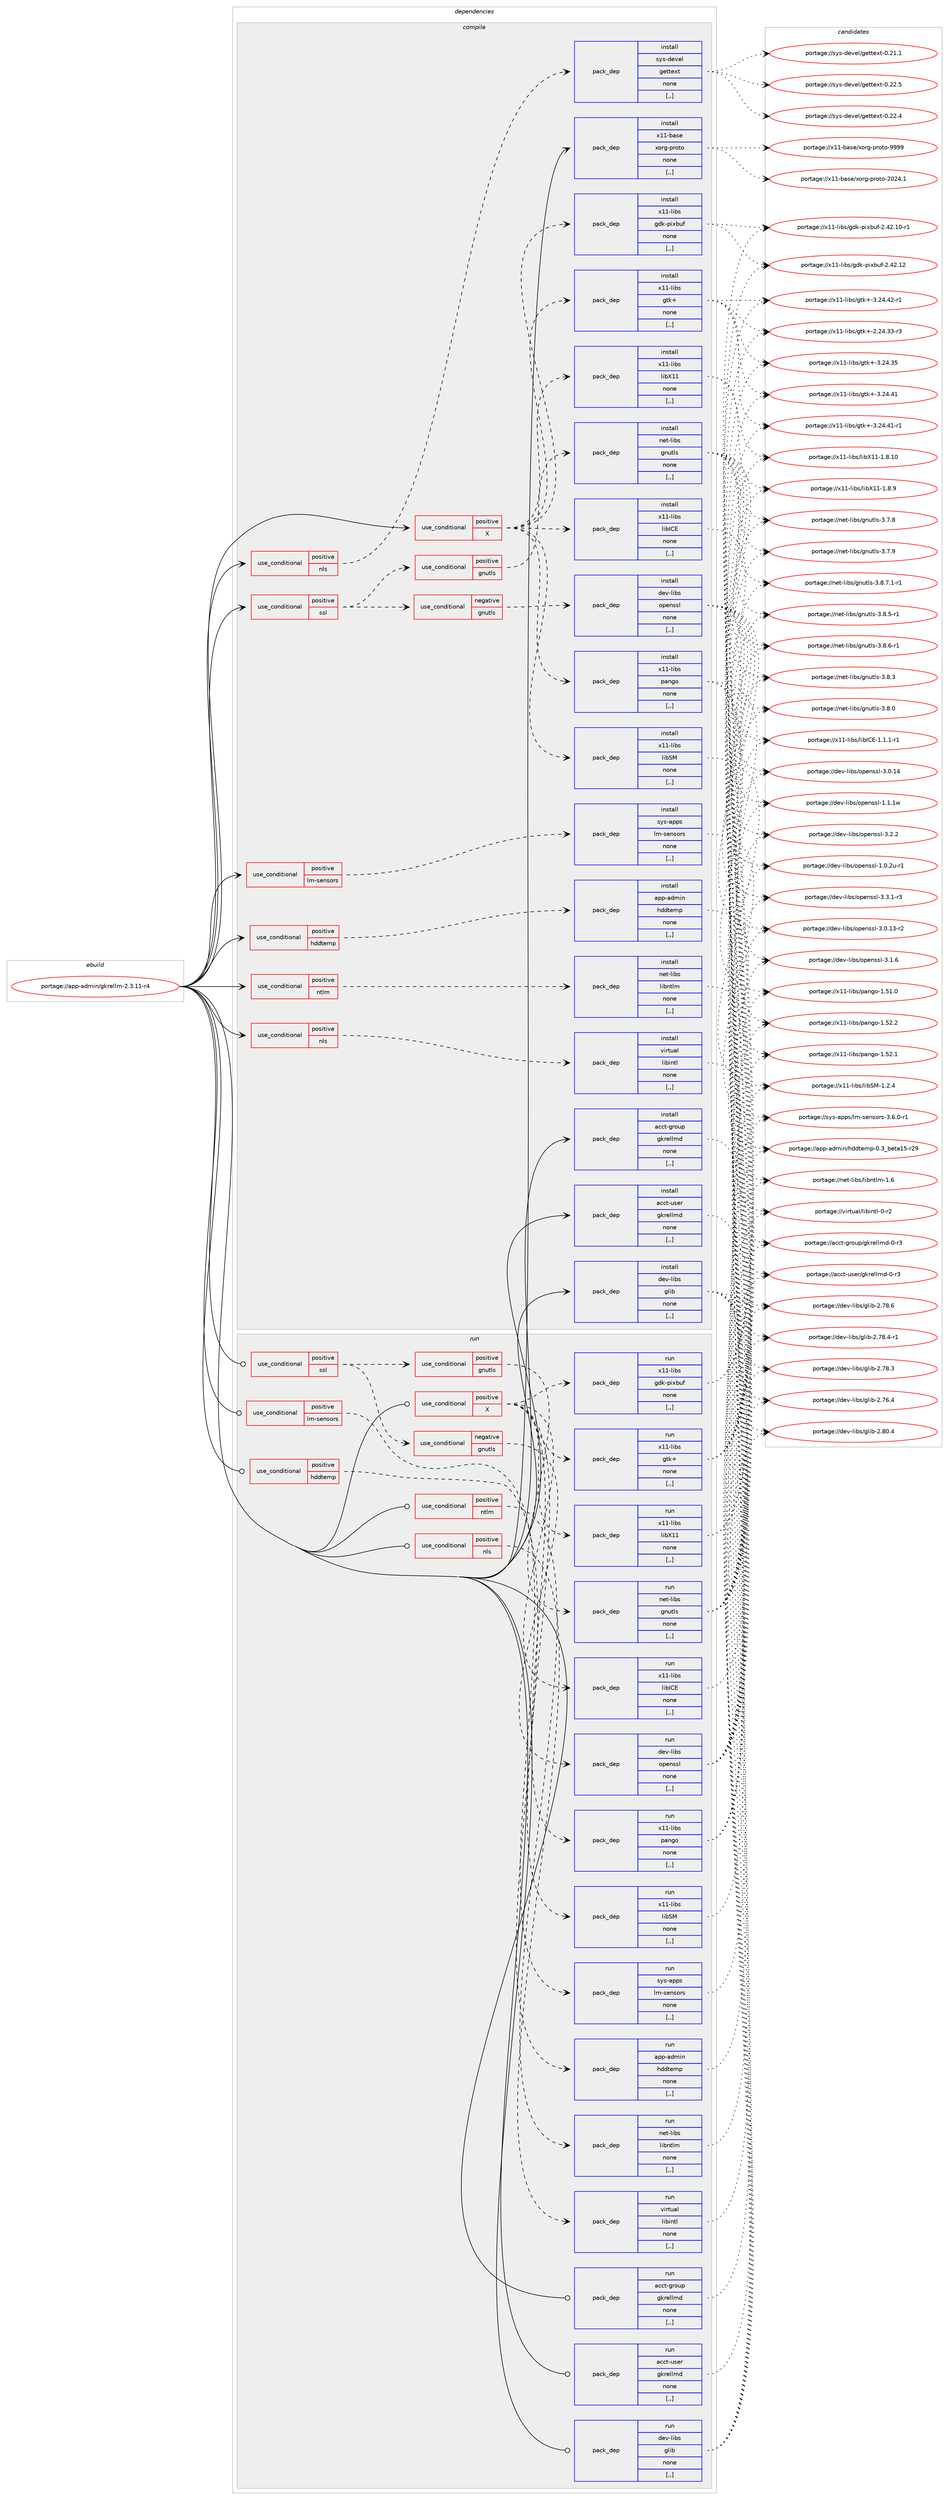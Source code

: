 digraph prolog {

# *************
# Graph options
# *************

newrank=true;
concentrate=true;
compound=true;
graph [rankdir=LR,fontname=Helvetica,fontsize=10,ranksep=1.5];#, ranksep=2.5, nodesep=0.2];
edge  [arrowhead=vee];
node  [fontname=Helvetica,fontsize=10];

# **********
# The ebuild
# **********

subgraph cluster_leftcol {
color=gray;
label=<<i>ebuild</i>>;
id [label="portage://app-admin/gkrellm-2.3.11-r4", color=red, width=4, href="../app-admin/gkrellm-2.3.11-r4.svg"];
}

# ****************
# The dependencies
# ****************

subgraph cluster_midcol {
color=gray;
label=<<i>dependencies</i>>;
subgraph cluster_compile {
fillcolor="#eeeeee";
style=filled;
label=<<i>compile</i>>;
subgraph cond130345 {
dependency496170 [label=<<TABLE BORDER="0" CELLBORDER="1" CELLSPACING="0" CELLPADDING="4"><TR><TD ROWSPAN="3" CELLPADDING="10">use_conditional</TD></TR><TR><TD>positive</TD></TR><TR><TD>X</TD></TR></TABLE>>, shape=none, color=red];
subgraph pack362218 {
dependency496171 [label=<<TABLE BORDER="0" CELLBORDER="1" CELLSPACING="0" CELLPADDING="4" WIDTH="220"><TR><TD ROWSPAN="6" CELLPADDING="30">pack_dep</TD></TR><TR><TD WIDTH="110">install</TD></TR><TR><TD>x11-libs</TD></TR><TR><TD>gdk-pixbuf</TD></TR><TR><TD>none</TD></TR><TR><TD>[,,]</TD></TR></TABLE>>, shape=none, color=blue];
}
dependency496170:e -> dependency496171:w [weight=20,style="dashed",arrowhead="vee"];
subgraph pack362219 {
dependency496172 [label=<<TABLE BORDER="0" CELLBORDER="1" CELLSPACING="0" CELLPADDING="4" WIDTH="220"><TR><TD ROWSPAN="6" CELLPADDING="30">pack_dep</TD></TR><TR><TD WIDTH="110">install</TD></TR><TR><TD>x11-libs</TD></TR><TR><TD>gtk+</TD></TR><TR><TD>none</TD></TR><TR><TD>[,,]</TD></TR></TABLE>>, shape=none, color=blue];
}
dependency496170:e -> dependency496172:w [weight=20,style="dashed",arrowhead="vee"];
subgraph pack362220 {
dependency496173 [label=<<TABLE BORDER="0" CELLBORDER="1" CELLSPACING="0" CELLPADDING="4" WIDTH="220"><TR><TD ROWSPAN="6" CELLPADDING="30">pack_dep</TD></TR><TR><TD WIDTH="110">install</TD></TR><TR><TD>x11-libs</TD></TR><TR><TD>libICE</TD></TR><TR><TD>none</TD></TR><TR><TD>[,,]</TD></TR></TABLE>>, shape=none, color=blue];
}
dependency496170:e -> dependency496173:w [weight=20,style="dashed",arrowhead="vee"];
subgraph pack362221 {
dependency496174 [label=<<TABLE BORDER="0" CELLBORDER="1" CELLSPACING="0" CELLPADDING="4" WIDTH="220"><TR><TD ROWSPAN="6" CELLPADDING="30">pack_dep</TD></TR><TR><TD WIDTH="110">install</TD></TR><TR><TD>x11-libs</TD></TR><TR><TD>libSM</TD></TR><TR><TD>none</TD></TR><TR><TD>[,,]</TD></TR></TABLE>>, shape=none, color=blue];
}
dependency496170:e -> dependency496174:w [weight=20,style="dashed",arrowhead="vee"];
subgraph pack362222 {
dependency496175 [label=<<TABLE BORDER="0" CELLBORDER="1" CELLSPACING="0" CELLPADDING="4" WIDTH="220"><TR><TD ROWSPAN="6" CELLPADDING="30">pack_dep</TD></TR><TR><TD WIDTH="110">install</TD></TR><TR><TD>x11-libs</TD></TR><TR><TD>libX11</TD></TR><TR><TD>none</TD></TR><TR><TD>[,,]</TD></TR></TABLE>>, shape=none, color=blue];
}
dependency496170:e -> dependency496175:w [weight=20,style="dashed",arrowhead="vee"];
subgraph pack362223 {
dependency496176 [label=<<TABLE BORDER="0" CELLBORDER="1" CELLSPACING="0" CELLPADDING="4" WIDTH="220"><TR><TD ROWSPAN="6" CELLPADDING="30">pack_dep</TD></TR><TR><TD WIDTH="110">install</TD></TR><TR><TD>x11-libs</TD></TR><TR><TD>pango</TD></TR><TR><TD>none</TD></TR><TR><TD>[,,]</TD></TR></TABLE>>, shape=none, color=blue];
}
dependency496170:e -> dependency496176:w [weight=20,style="dashed",arrowhead="vee"];
}
id:e -> dependency496170:w [weight=20,style="solid",arrowhead="vee"];
subgraph cond130346 {
dependency496177 [label=<<TABLE BORDER="0" CELLBORDER="1" CELLSPACING="0" CELLPADDING="4"><TR><TD ROWSPAN="3" CELLPADDING="10">use_conditional</TD></TR><TR><TD>positive</TD></TR><TR><TD>hddtemp</TD></TR></TABLE>>, shape=none, color=red];
subgraph pack362224 {
dependency496178 [label=<<TABLE BORDER="0" CELLBORDER="1" CELLSPACING="0" CELLPADDING="4" WIDTH="220"><TR><TD ROWSPAN="6" CELLPADDING="30">pack_dep</TD></TR><TR><TD WIDTH="110">install</TD></TR><TR><TD>app-admin</TD></TR><TR><TD>hddtemp</TD></TR><TR><TD>none</TD></TR><TR><TD>[,,]</TD></TR></TABLE>>, shape=none, color=blue];
}
dependency496177:e -> dependency496178:w [weight=20,style="dashed",arrowhead="vee"];
}
id:e -> dependency496177:w [weight=20,style="solid",arrowhead="vee"];
subgraph cond130347 {
dependency496179 [label=<<TABLE BORDER="0" CELLBORDER="1" CELLSPACING="0" CELLPADDING="4"><TR><TD ROWSPAN="3" CELLPADDING="10">use_conditional</TD></TR><TR><TD>positive</TD></TR><TR><TD>lm-sensors</TD></TR></TABLE>>, shape=none, color=red];
subgraph pack362225 {
dependency496180 [label=<<TABLE BORDER="0" CELLBORDER="1" CELLSPACING="0" CELLPADDING="4" WIDTH="220"><TR><TD ROWSPAN="6" CELLPADDING="30">pack_dep</TD></TR><TR><TD WIDTH="110">install</TD></TR><TR><TD>sys-apps</TD></TR><TR><TD>lm-sensors</TD></TR><TR><TD>none</TD></TR><TR><TD>[,,]</TD></TR></TABLE>>, shape=none, color=blue];
}
dependency496179:e -> dependency496180:w [weight=20,style="dashed",arrowhead="vee"];
}
id:e -> dependency496179:w [weight=20,style="solid",arrowhead="vee"];
subgraph cond130348 {
dependency496181 [label=<<TABLE BORDER="0" CELLBORDER="1" CELLSPACING="0" CELLPADDING="4"><TR><TD ROWSPAN="3" CELLPADDING="10">use_conditional</TD></TR><TR><TD>positive</TD></TR><TR><TD>nls</TD></TR></TABLE>>, shape=none, color=red];
subgraph pack362226 {
dependency496182 [label=<<TABLE BORDER="0" CELLBORDER="1" CELLSPACING="0" CELLPADDING="4" WIDTH="220"><TR><TD ROWSPAN="6" CELLPADDING="30">pack_dep</TD></TR><TR><TD WIDTH="110">install</TD></TR><TR><TD>sys-devel</TD></TR><TR><TD>gettext</TD></TR><TR><TD>none</TD></TR><TR><TD>[,,]</TD></TR></TABLE>>, shape=none, color=blue];
}
dependency496181:e -> dependency496182:w [weight=20,style="dashed",arrowhead="vee"];
}
id:e -> dependency496181:w [weight=20,style="solid",arrowhead="vee"];
subgraph cond130349 {
dependency496183 [label=<<TABLE BORDER="0" CELLBORDER="1" CELLSPACING="0" CELLPADDING="4"><TR><TD ROWSPAN="3" CELLPADDING="10">use_conditional</TD></TR><TR><TD>positive</TD></TR><TR><TD>nls</TD></TR></TABLE>>, shape=none, color=red];
subgraph pack362227 {
dependency496184 [label=<<TABLE BORDER="0" CELLBORDER="1" CELLSPACING="0" CELLPADDING="4" WIDTH="220"><TR><TD ROWSPAN="6" CELLPADDING="30">pack_dep</TD></TR><TR><TD WIDTH="110">install</TD></TR><TR><TD>virtual</TD></TR><TR><TD>libintl</TD></TR><TR><TD>none</TD></TR><TR><TD>[,,]</TD></TR></TABLE>>, shape=none, color=blue];
}
dependency496183:e -> dependency496184:w [weight=20,style="dashed",arrowhead="vee"];
}
id:e -> dependency496183:w [weight=20,style="solid",arrowhead="vee"];
subgraph cond130350 {
dependency496185 [label=<<TABLE BORDER="0" CELLBORDER="1" CELLSPACING="0" CELLPADDING="4"><TR><TD ROWSPAN="3" CELLPADDING="10">use_conditional</TD></TR><TR><TD>positive</TD></TR><TR><TD>ntlm</TD></TR></TABLE>>, shape=none, color=red];
subgraph pack362228 {
dependency496186 [label=<<TABLE BORDER="0" CELLBORDER="1" CELLSPACING="0" CELLPADDING="4" WIDTH="220"><TR><TD ROWSPAN="6" CELLPADDING="30">pack_dep</TD></TR><TR><TD WIDTH="110">install</TD></TR><TR><TD>net-libs</TD></TR><TR><TD>libntlm</TD></TR><TR><TD>none</TD></TR><TR><TD>[,,]</TD></TR></TABLE>>, shape=none, color=blue];
}
dependency496185:e -> dependency496186:w [weight=20,style="dashed",arrowhead="vee"];
}
id:e -> dependency496185:w [weight=20,style="solid",arrowhead="vee"];
subgraph cond130351 {
dependency496187 [label=<<TABLE BORDER="0" CELLBORDER="1" CELLSPACING="0" CELLPADDING="4"><TR><TD ROWSPAN="3" CELLPADDING="10">use_conditional</TD></TR><TR><TD>positive</TD></TR><TR><TD>ssl</TD></TR></TABLE>>, shape=none, color=red];
subgraph cond130352 {
dependency496188 [label=<<TABLE BORDER="0" CELLBORDER="1" CELLSPACING="0" CELLPADDING="4"><TR><TD ROWSPAN="3" CELLPADDING="10">use_conditional</TD></TR><TR><TD>positive</TD></TR><TR><TD>gnutls</TD></TR></TABLE>>, shape=none, color=red];
subgraph pack362229 {
dependency496189 [label=<<TABLE BORDER="0" CELLBORDER="1" CELLSPACING="0" CELLPADDING="4" WIDTH="220"><TR><TD ROWSPAN="6" CELLPADDING="30">pack_dep</TD></TR><TR><TD WIDTH="110">install</TD></TR><TR><TD>net-libs</TD></TR><TR><TD>gnutls</TD></TR><TR><TD>none</TD></TR><TR><TD>[,,]</TD></TR></TABLE>>, shape=none, color=blue];
}
dependency496188:e -> dependency496189:w [weight=20,style="dashed",arrowhead="vee"];
}
dependency496187:e -> dependency496188:w [weight=20,style="dashed",arrowhead="vee"];
subgraph cond130353 {
dependency496190 [label=<<TABLE BORDER="0" CELLBORDER="1" CELLSPACING="0" CELLPADDING="4"><TR><TD ROWSPAN="3" CELLPADDING="10">use_conditional</TD></TR><TR><TD>negative</TD></TR><TR><TD>gnutls</TD></TR></TABLE>>, shape=none, color=red];
subgraph pack362230 {
dependency496191 [label=<<TABLE BORDER="0" CELLBORDER="1" CELLSPACING="0" CELLPADDING="4" WIDTH="220"><TR><TD ROWSPAN="6" CELLPADDING="30">pack_dep</TD></TR><TR><TD WIDTH="110">install</TD></TR><TR><TD>dev-libs</TD></TR><TR><TD>openssl</TD></TR><TR><TD>none</TD></TR><TR><TD>[,,]</TD></TR></TABLE>>, shape=none, color=blue];
}
dependency496190:e -> dependency496191:w [weight=20,style="dashed",arrowhead="vee"];
}
dependency496187:e -> dependency496190:w [weight=20,style="dashed",arrowhead="vee"];
}
id:e -> dependency496187:w [weight=20,style="solid",arrowhead="vee"];
subgraph pack362231 {
dependency496192 [label=<<TABLE BORDER="0" CELLBORDER="1" CELLSPACING="0" CELLPADDING="4" WIDTH="220"><TR><TD ROWSPAN="6" CELLPADDING="30">pack_dep</TD></TR><TR><TD WIDTH="110">install</TD></TR><TR><TD>acct-group</TD></TR><TR><TD>gkrellmd</TD></TR><TR><TD>none</TD></TR><TR><TD>[,,]</TD></TR></TABLE>>, shape=none, color=blue];
}
id:e -> dependency496192:w [weight=20,style="solid",arrowhead="vee"];
subgraph pack362232 {
dependency496193 [label=<<TABLE BORDER="0" CELLBORDER="1" CELLSPACING="0" CELLPADDING="4" WIDTH="220"><TR><TD ROWSPAN="6" CELLPADDING="30">pack_dep</TD></TR><TR><TD WIDTH="110">install</TD></TR><TR><TD>acct-user</TD></TR><TR><TD>gkrellmd</TD></TR><TR><TD>none</TD></TR><TR><TD>[,,]</TD></TR></TABLE>>, shape=none, color=blue];
}
id:e -> dependency496193:w [weight=20,style="solid",arrowhead="vee"];
subgraph pack362233 {
dependency496194 [label=<<TABLE BORDER="0" CELLBORDER="1" CELLSPACING="0" CELLPADDING="4" WIDTH="220"><TR><TD ROWSPAN="6" CELLPADDING="30">pack_dep</TD></TR><TR><TD WIDTH="110">install</TD></TR><TR><TD>dev-libs</TD></TR><TR><TD>glib</TD></TR><TR><TD>none</TD></TR><TR><TD>[,,]</TD></TR></TABLE>>, shape=none, color=blue];
}
id:e -> dependency496194:w [weight=20,style="solid",arrowhead="vee"];
subgraph pack362234 {
dependency496195 [label=<<TABLE BORDER="0" CELLBORDER="1" CELLSPACING="0" CELLPADDING="4" WIDTH="220"><TR><TD ROWSPAN="6" CELLPADDING="30">pack_dep</TD></TR><TR><TD WIDTH="110">install</TD></TR><TR><TD>x11-base</TD></TR><TR><TD>xorg-proto</TD></TR><TR><TD>none</TD></TR><TR><TD>[,,]</TD></TR></TABLE>>, shape=none, color=blue];
}
id:e -> dependency496195:w [weight=20,style="solid",arrowhead="vee"];
}
subgraph cluster_compileandrun {
fillcolor="#eeeeee";
style=filled;
label=<<i>compile and run</i>>;
}
subgraph cluster_run {
fillcolor="#eeeeee";
style=filled;
label=<<i>run</i>>;
subgraph cond130354 {
dependency496196 [label=<<TABLE BORDER="0" CELLBORDER="1" CELLSPACING="0" CELLPADDING="4"><TR><TD ROWSPAN="3" CELLPADDING="10">use_conditional</TD></TR><TR><TD>positive</TD></TR><TR><TD>X</TD></TR></TABLE>>, shape=none, color=red];
subgraph pack362235 {
dependency496197 [label=<<TABLE BORDER="0" CELLBORDER="1" CELLSPACING="0" CELLPADDING="4" WIDTH="220"><TR><TD ROWSPAN="6" CELLPADDING="30">pack_dep</TD></TR><TR><TD WIDTH="110">run</TD></TR><TR><TD>x11-libs</TD></TR><TR><TD>gdk-pixbuf</TD></TR><TR><TD>none</TD></TR><TR><TD>[,,]</TD></TR></TABLE>>, shape=none, color=blue];
}
dependency496196:e -> dependency496197:w [weight=20,style="dashed",arrowhead="vee"];
subgraph pack362236 {
dependency496198 [label=<<TABLE BORDER="0" CELLBORDER="1" CELLSPACING="0" CELLPADDING="4" WIDTH="220"><TR><TD ROWSPAN="6" CELLPADDING="30">pack_dep</TD></TR><TR><TD WIDTH="110">run</TD></TR><TR><TD>x11-libs</TD></TR><TR><TD>gtk+</TD></TR><TR><TD>none</TD></TR><TR><TD>[,,]</TD></TR></TABLE>>, shape=none, color=blue];
}
dependency496196:e -> dependency496198:w [weight=20,style="dashed",arrowhead="vee"];
subgraph pack362237 {
dependency496199 [label=<<TABLE BORDER="0" CELLBORDER="1" CELLSPACING="0" CELLPADDING="4" WIDTH="220"><TR><TD ROWSPAN="6" CELLPADDING="30">pack_dep</TD></TR><TR><TD WIDTH="110">run</TD></TR><TR><TD>x11-libs</TD></TR><TR><TD>libICE</TD></TR><TR><TD>none</TD></TR><TR><TD>[,,]</TD></TR></TABLE>>, shape=none, color=blue];
}
dependency496196:e -> dependency496199:w [weight=20,style="dashed",arrowhead="vee"];
subgraph pack362238 {
dependency496200 [label=<<TABLE BORDER="0" CELLBORDER="1" CELLSPACING="0" CELLPADDING="4" WIDTH="220"><TR><TD ROWSPAN="6" CELLPADDING="30">pack_dep</TD></TR><TR><TD WIDTH="110">run</TD></TR><TR><TD>x11-libs</TD></TR><TR><TD>libSM</TD></TR><TR><TD>none</TD></TR><TR><TD>[,,]</TD></TR></TABLE>>, shape=none, color=blue];
}
dependency496196:e -> dependency496200:w [weight=20,style="dashed",arrowhead="vee"];
subgraph pack362239 {
dependency496201 [label=<<TABLE BORDER="0" CELLBORDER="1" CELLSPACING="0" CELLPADDING="4" WIDTH="220"><TR><TD ROWSPAN="6" CELLPADDING="30">pack_dep</TD></TR><TR><TD WIDTH="110">run</TD></TR><TR><TD>x11-libs</TD></TR><TR><TD>libX11</TD></TR><TR><TD>none</TD></TR><TR><TD>[,,]</TD></TR></TABLE>>, shape=none, color=blue];
}
dependency496196:e -> dependency496201:w [weight=20,style="dashed",arrowhead="vee"];
subgraph pack362240 {
dependency496202 [label=<<TABLE BORDER="0" CELLBORDER="1" CELLSPACING="0" CELLPADDING="4" WIDTH="220"><TR><TD ROWSPAN="6" CELLPADDING="30">pack_dep</TD></TR><TR><TD WIDTH="110">run</TD></TR><TR><TD>x11-libs</TD></TR><TR><TD>pango</TD></TR><TR><TD>none</TD></TR><TR><TD>[,,]</TD></TR></TABLE>>, shape=none, color=blue];
}
dependency496196:e -> dependency496202:w [weight=20,style="dashed",arrowhead="vee"];
}
id:e -> dependency496196:w [weight=20,style="solid",arrowhead="odot"];
subgraph cond130355 {
dependency496203 [label=<<TABLE BORDER="0" CELLBORDER="1" CELLSPACING="0" CELLPADDING="4"><TR><TD ROWSPAN="3" CELLPADDING="10">use_conditional</TD></TR><TR><TD>positive</TD></TR><TR><TD>hddtemp</TD></TR></TABLE>>, shape=none, color=red];
subgraph pack362241 {
dependency496204 [label=<<TABLE BORDER="0" CELLBORDER="1" CELLSPACING="0" CELLPADDING="4" WIDTH="220"><TR><TD ROWSPAN="6" CELLPADDING="30">pack_dep</TD></TR><TR><TD WIDTH="110">run</TD></TR><TR><TD>app-admin</TD></TR><TR><TD>hddtemp</TD></TR><TR><TD>none</TD></TR><TR><TD>[,,]</TD></TR></TABLE>>, shape=none, color=blue];
}
dependency496203:e -> dependency496204:w [weight=20,style="dashed",arrowhead="vee"];
}
id:e -> dependency496203:w [weight=20,style="solid",arrowhead="odot"];
subgraph cond130356 {
dependency496205 [label=<<TABLE BORDER="0" CELLBORDER="1" CELLSPACING="0" CELLPADDING="4"><TR><TD ROWSPAN="3" CELLPADDING="10">use_conditional</TD></TR><TR><TD>positive</TD></TR><TR><TD>lm-sensors</TD></TR></TABLE>>, shape=none, color=red];
subgraph pack362242 {
dependency496206 [label=<<TABLE BORDER="0" CELLBORDER="1" CELLSPACING="0" CELLPADDING="4" WIDTH="220"><TR><TD ROWSPAN="6" CELLPADDING="30">pack_dep</TD></TR><TR><TD WIDTH="110">run</TD></TR><TR><TD>sys-apps</TD></TR><TR><TD>lm-sensors</TD></TR><TR><TD>none</TD></TR><TR><TD>[,,]</TD></TR></TABLE>>, shape=none, color=blue];
}
dependency496205:e -> dependency496206:w [weight=20,style="dashed",arrowhead="vee"];
}
id:e -> dependency496205:w [weight=20,style="solid",arrowhead="odot"];
subgraph cond130357 {
dependency496207 [label=<<TABLE BORDER="0" CELLBORDER="1" CELLSPACING="0" CELLPADDING="4"><TR><TD ROWSPAN="3" CELLPADDING="10">use_conditional</TD></TR><TR><TD>positive</TD></TR><TR><TD>nls</TD></TR></TABLE>>, shape=none, color=red];
subgraph pack362243 {
dependency496208 [label=<<TABLE BORDER="0" CELLBORDER="1" CELLSPACING="0" CELLPADDING="4" WIDTH="220"><TR><TD ROWSPAN="6" CELLPADDING="30">pack_dep</TD></TR><TR><TD WIDTH="110">run</TD></TR><TR><TD>virtual</TD></TR><TR><TD>libintl</TD></TR><TR><TD>none</TD></TR><TR><TD>[,,]</TD></TR></TABLE>>, shape=none, color=blue];
}
dependency496207:e -> dependency496208:w [weight=20,style="dashed",arrowhead="vee"];
}
id:e -> dependency496207:w [weight=20,style="solid",arrowhead="odot"];
subgraph cond130358 {
dependency496209 [label=<<TABLE BORDER="0" CELLBORDER="1" CELLSPACING="0" CELLPADDING="4"><TR><TD ROWSPAN="3" CELLPADDING="10">use_conditional</TD></TR><TR><TD>positive</TD></TR><TR><TD>ntlm</TD></TR></TABLE>>, shape=none, color=red];
subgraph pack362244 {
dependency496210 [label=<<TABLE BORDER="0" CELLBORDER="1" CELLSPACING="0" CELLPADDING="4" WIDTH="220"><TR><TD ROWSPAN="6" CELLPADDING="30">pack_dep</TD></TR><TR><TD WIDTH="110">run</TD></TR><TR><TD>net-libs</TD></TR><TR><TD>libntlm</TD></TR><TR><TD>none</TD></TR><TR><TD>[,,]</TD></TR></TABLE>>, shape=none, color=blue];
}
dependency496209:e -> dependency496210:w [weight=20,style="dashed",arrowhead="vee"];
}
id:e -> dependency496209:w [weight=20,style="solid",arrowhead="odot"];
subgraph cond130359 {
dependency496211 [label=<<TABLE BORDER="0" CELLBORDER="1" CELLSPACING="0" CELLPADDING="4"><TR><TD ROWSPAN="3" CELLPADDING="10">use_conditional</TD></TR><TR><TD>positive</TD></TR><TR><TD>ssl</TD></TR></TABLE>>, shape=none, color=red];
subgraph cond130360 {
dependency496212 [label=<<TABLE BORDER="0" CELLBORDER="1" CELLSPACING="0" CELLPADDING="4"><TR><TD ROWSPAN="3" CELLPADDING="10">use_conditional</TD></TR><TR><TD>positive</TD></TR><TR><TD>gnutls</TD></TR></TABLE>>, shape=none, color=red];
subgraph pack362245 {
dependency496213 [label=<<TABLE BORDER="0" CELLBORDER="1" CELLSPACING="0" CELLPADDING="4" WIDTH="220"><TR><TD ROWSPAN="6" CELLPADDING="30">pack_dep</TD></TR><TR><TD WIDTH="110">run</TD></TR><TR><TD>net-libs</TD></TR><TR><TD>gnutls</TD></TR><TR><TD>none</TD></TR><TR><TD>[,,]</TD></TR></TABLE>>, shape=none, color=blue];
}
dependency496212:e -> dependency496213:w [weight=20,style="dashed",arrowhead="vee"];
}
dependency496211:e -> dependency496212:w [weight=20,style="dashed",arrowhead="vee"];
subgraph cond130361 {
dependency496214 [label=<<TABLE BORDER="0" CELLBORDER="1" CELLSPACING="0" CELLPADDING="4"><TR><TD ROWSPAN="3" CELLPADDING="10">use_conditional</TD></TR><TR><TD>negative</TD></TR><TR><TD>gnutls</TD></TR></TABLE>>, shape=none, color=red];
subgraph pack362246 {
dependency496215 [label=<<TABLE BORDER="0" CELLBORDER="1" CELLSPACING="0" CELLPADDING="4" WIDTH="220"><TR><TD ROWSPAN="6" CELLPADDING="30">pack_dep</TD></TR><TR><TD WIDTH="110">run</TD></TR><TR><TD>dev-libs</TD></TR><TR><TD>openssl</TD></TR><TR><TD>none</TD></TR><TR><TD>[,,]</TD></TR></TABLE>>, shape=none, color=blue];
}
dependency496214:e -> dependency496215:w [weight=20,style="dashed",arrowhead="vee"];
}
dependency496211:e -> dependency496214:w [weight=20,style="dashed",arrowhead="vee"];
}
id:e -> dependency496211:w [weight=20,style="solid",arrowhead="odot"];
subgraph pack362247 {
dependency496216 [label=<<TABLE BORDER="0" CELLBORDER="1" CELLSPACING="0" CELLPADDING="4" WIDTH="220"><TR><TD ROWSPAN="6" CELLPADDING="30">pack_dep</TD></TR><TR><TD WIDTH="110">run</TD></TR><TR><TD>acct-group</TD></TR><TR><TD>gkrellmd</TD></TR><TR><TD>none</TD></TR><TR><TD>[,,]</TD></TR></TABLE>>, shape=none, color=blue];
}
id:e -> dependency496216:w [weight=20,style="solid",arrowhead="odot"];
subgraph pack362248 {
dependency496217 [label=<<TABLE BORDER="0" CELLBORDER="1" CELLSPACING="0" CELLPADDING="4" WIDTH="220"><TR><TD ROWSPAN="6" CELLPADDING="30">pack_dep</TD></TR><TR><TD WIDTH="110">run</TD></TR><TR><TD>acct-user</TD></TR><TR><TD>gkrellmd</TD></TR><TR><TD>none</TD></TR><TR><TD>[,,]</TD></TR></TABLE>>, shape=none, color=blue];
}
id:e -> dependency496217:w [weight=20,style="solid",arrowhead="odot"];
subgraph pack362249 {
dependency496218 [label=<<TABLE BORDER="0" CELLBORDER="1" CELLSPACING="0" CELLPADDING="4" WIDTH="220"><TR><TD ROWSPAN="6" CELLPADDING="30">pack_dep</TD></TR><TR><TD WIDTH="110">run</TD></TR><TR><TD>dev-libs</TD></TR><TR><TD>glib</TD></TR><TR><TD>none</TD></TR><TR><TD>[,,]</TD></TR></TABLE>>, shape=none, color=blue];
}
id:e -> dependency496218:w [weight=20,style="solid",arrowhead="odot"];
}
}

# **************
# The candidates
# **************

subgraph cluster_choices {
rank=same;
color=gray;
label=<<i>candidates</i>>;

subgraph choice362218 {
color=black;
nodesep=1;
choice120494945108105981154710310010745112105120981171024550465250464950 [label="portage://x11-libs/gdk-pixbuf-2.42.12", color=red, width=4,href="../x11-libs/gdk-pixbuf-2.42.12.svg"];
choice1204949451081059811547103100107451121051209811710245504652504649484511449 [label="portage://x11-libs/gdk-pixbuf-2.42.10-r1", color=red, width=4,href="../x11-libs/gdk-pixbuf-2.42.10-r1.svg"];
dependency496171:e -> choice120494945108105981154710310010745112105120981171024550465250464950:w [style=dotted,weight="100"];
dependency496171:e -> choice1204949451081059811547103100107451121051209811710245504652504649484511449:w [style=dotted,weight="100"];
}
subgraph choice362219 {
color=black;
nodesep=1;
choice12049494510810598115471031161074345514650524652504511449 [label="portage://x11-libs/gtk+-3.24.42-r1", color=red, width=4,href="../x11-libs/gtk+-3.24.42-r1.svg"];
choice12049494510810598115471031161074345514650524652494511449 [label="portage://x11-libs/gtk+-3.24.41-r1", color=red, width=4,href="../x11-libs/gtk+-3.24.41-r1.svg"];
choice1204949451081059811547103116107434551465052465249 [label="portage://x11-libs/gtk+-3.24.41", color=red, width=4,href="../x11-libs/gtk+-3.24.41.svg"];
choice1204949451081059811547103116107434551465052465153 [label="portage://x11-libs/gtk+-3.24.35", color=red, width=4,href="../x11-libs/gtk+-3.24.35.svg"];
choice12049494510810598115471031161074345504650524651514511451 [label="portage://x11-libs/gtk+-2.24.33-r3", color=red, width=4,href="../x11-libs/gtk+-2.24.33-r3.svg"];
dependency496172:e -> choice12049494510810598115471031161074345514650524652504511449:w [style=dotted,weight="100"];
dependency496172:e -> choice12049494510810598115471031161074345514650524652494511449:w [style=dotted,weight="100"];
dependency496172:e -> choice1204949451081059811547103116107434551465052465249:w [style=dotted,weight="100"];
dependency496172:e -> choice1204949451081059811547103116107434551465052465153:w [style=dotted,weight="100"];
dependency496172:e -> choice12049494510810598115471031161074345504650524651514511451:w [style=dotted,weight="100"];
}
subgraph choice362220 {
color=black;
nodesep=1;
choice1204949451081059811547108105987367694549464946494511449 [label="portage://x11-libs/libICE-1.1.1-r1", color=red, width=4,href="../x11-libs/libICE-1.1.1-r1.svg"];
dependency496173:e -> choice1204949451081059811547108105987367694549464946494511449:w [style=dotted,weight="100"];
}
subgraph choice362221 {
color=black;
nodesep=1;
choice1204949451081059811547108105988377454946504652 [label="portage://x11-libs/libSM-1.2.4", color=red, width=4,href="../x11-libs/libSM-1.2.4.svg"];
dependency496174:e -> choice1204949451081059811547108105988377454946504652:w [style=dotted,weight="100"];
}
subgraph choice362222 {
color=black;
nodesep=1;
choice12049494510810598115471081059888494945494656464948 [label="portage://x11-libs/libX11-1.8.10", color=red, width=4,href="../x11-libs/libX11-1.8.10.svg"];
choice120494945108105981154710810598884949454946564657 [label="portage://x11-libs/libX11-1.8.9", color=red, width=4,href="../x11-libs/libX11-1.8.9.svg"];
dependency496175:e -> choice12049494510810598115471081059888494945494656464948:w [style=dotted,weight="100"];
dependency496175:e -> choice120494945108105981154710810598884949454946564657:w [style=dotted,weight="100"];
}
subgraph choice362223 {
color=black;
nodesep=1;
choice12049494510810598115471129711010311145494653504650 [label="portage://x11-libs/pango-1.52.2", color=red, width=4,href="../x11-libs/pango-1.52.2.svg"];
choice12049494510810598115471129711010311145494653504649 [label="portage://x11-libs/pango-1.52.1", color=red, width=4,href="../x11-libs/pango-1.52.1.svg"];
choice12049494510810598115471129711010311145494653494648 [label="portage://x11-libs/pango-1.51.0", color=red, width=4,href="../x11-libs/pango-1.51.0.svg"];
dependency496176:e -> choice12049494510810598115471129711010311145494653504650:w [style=dotted,weight="100"];
dependency496176:e -> choice12049494510810598115471129711010311145494653504649:w [style=dotted,weight="100"];
dependency496176:e -> choice12049494510810598115471129711010311145494653494648:w [style=dotted,weight="100"];
}
subgraph choice362224 {
color=black;
nodesep=1;
choice97112112459710010910511047104100100116101109112454846519598101116974953451145057 [label="portage://app-admin/hddtemp-0.3_beta15-r29", color=red, width=4,href="../app-admin/hddtemp-0.3_beta15-r29.svg"];
dependency496178:e -> choice97112112459710010910511047104100100116101109112454846519598101116974953451145057:w [style=dotted,weight="100"];
}
subgraph choice362225 {
color=black;
nodesep=1;
choice115121115459711211211547108109451151011101151111141154551465446484511449 [label="portage://sys-apps/lm-sensors-3.6.0-r1", color=red, width=4,href="../sys-apps/lm-sensors-3.6.0-r1.svg"];
dependency496180:e -> choice115121115459711211211547108109451151011101151111141154551465446484511449:w [style=dotted,weight="100"];
}
subgraph choice362226 {
color=black;
nodesep=1;
choice115121115451001011181011084710310111611610112011645484650504653 [label="portage://sys-devel/gettext-0.22.5", color=red, width=4,href="../sys-devel/gettext-0.22.5.svg"];
choice115121115451001011181011084710310111611610112011645484650504652 [label="portage://sys-devel/gettext-0.22.4", color=red, width=4,href="../sys-devel/gettext-0.22.4.svg"];
choice115121115451001011181011084710310111611610112011645484650494649 [label="portage://sys-devel/gettext-0.21.1", color=red, width=4,href="../sys-devel/gettext-0.21.1.svg"];
dependency496182:e -> choice115121115451001011181011084710310111611610112011645484650504653:w [style=dotted,weight="100"];
dependency496182:e -> choice115121115451001011181011084710310111611610112011645484650504652:w [style=dotted,weight="100"];
dependency496182:e -> choice115121115451001011181011084710310111611610112011645484650494649:w [style=dotted,weight="100"];
}
subgraph choice362227 {
color=black;
nodesep=1;
choice11810511411611797108471081059810511011610845484511450 [label="portage://virtual/libintl-0-r2", color=red, width=4,href="../virtual/libintl-0-r2.svg"];
dependency496184:e -> choice11810511411611797108471081059810511011610845484511450:w [style=dotted,weight="100"];
}
subgraph choice362228 {
color=black;
nodesep=1;
choice1101011164510810598115471081059811011610810945494654 [label="portage://net-libs/libntlm-1.6", color=red, width=4,href="../net-libs/libntlm-1.6.svg"];
dependency496186:e -> choice1101011164510810598115471081059811011610810945494654:w [style=dotted,weight="100"];
}
subgraph choice362229 {
color=black;
nodesep=1;
choice11010111645108105981154710311011711610811545514656465546494511449 [label="portage://net-libs/gnutls-3.8.7.1-r1", color=red, width=4,href="../net-libs/gnutls-3.8.7.1-r1.svg"];
choice1101011164510810598115471031101171161081154551465646544511449 [label="portage://net-libs/gnutls-3.8.6-r1", color=red, width=4,href="../net-libs/gnutls-3.8.6-r1.svg"];
choice1101011164510810598115471031101171161081154551465646534511449 [label="portage://net-libs/gnutls-3.8.5-r1", color=red, width=4,href="../net-libs/gnutls-3.8.5-r1.svg"];
choice110101116451081059811547103110117116108115455146564651 [label="portage://net-libs/gnutls-3.8.3", color=red, width=4,href="../net-libs/gnutls-3.8.3.svg"];
choice110101116451081059811547103110117116108115455146564648 [label="portage://net-libs/gnutls-3.8.0", color=red, width=4,href="../net-libs/gnutls-3.8.0.svg"];
choice110101116451081059811547103110117116108115455146554657 [label="portage://net-libs/gnutls-3.7.9", color=red, width=4,href="../net-libs/gnutls-3.7.9.svg"];
choice110101116451081059811547103110117116108115455146554656 [label="portage://net-libs/gnutls-3.7.8", color=red, width=4,href="../net-libs/gnutls-3.7.8.svg"];
dependency496189:e -> choice11010111645108105981154710311011711610811545514656465546494511449:w [style=dotted,weight="100"];
dependency496189:e -> choice1101011164510810598115471031101171161081154551465646544511449:w [style=dotted,weight="100"];
dependency496189:e -> choice1101011164510810598115471031101171161081154551465646534511449:w [style=dotted,weight="100"];
dependency496189:e -> choice110101116451081059811547103110117116108115455146564651:w [style=dotted,weight="100"];
dependency496189:e -> choice110101116451081059811547103110117116108115455146564648:w [style=dotted,weight="100"];
dependency496189:e -> choice110101116451081059811547103110117116108115455146554657:w [style=dotted,weight="100"];
dependency496189:e -> choice110101116451081059811547103110117116108115455146554656:w [style=dotted,weight="100"];
}
subgraph choice362230 {
color=black;
nodesep=1;
choice1001011184510810598115471111121011101151151084551465146494511451 [label="portage://dev-libs/openssl-3.3.1-r3", color=red, width=4,href="../dev-libs/openssl-3.3.1-r3.svg"];
choice100101118451081059811547111112101110115115108455146504650 [label="portage://dev-libs/openssl-3.2.2", color=red, width=4,href="../dev-libs/openssl-3.2.2.svg"];
choice100101118451081059811547111112101110115115108455146494654 [label="portage://dev-libs/openssl-3.1.6", color=red, width=4,href="../dev-libs/openssl-3.1.6.svg"];
choice10010111845108105981154711111210111011511510845514648464952 [label="portage://dev-libs/openssl-3.0.14", color=red, width=4,href="../dev-libs/openssl-3.0.14.svg"];
choice100101118451081059811547111112101110115115108455146484649514511450 [label="portage://dev-libs/openssl-3.0.13-r2", color=red, width=4,href="../dev-libs/openssl-3.0.13-r2.svg"];
choice100101118451081059811547111112101110115115108454946494649119 [label="portage://dev-libs/openssl-1.1.1w", color=red, width=4,href="../dev-libs/openssl-1.1.1w.svg"];
choice1001011184510810598115471111121011101151151084549464846501174511449 [label="portage://dev-libs/openssl-1.0.2u-r1", color=red, width=4,href="../dev-libs/openssl-1.0.2u-r1.svg"];
dependency496191:e -> choice1001011184510810598115471111121011101151151084551465146494511451:w [style=dotted,weight="100"];
dependency496191:e -> choice100101118451081059811547111112101110115115108455146504650:w [style=dotted,weight="100"];
dependency496191:e -> choice100101118451081059811547111112101110115115108455146494654:w [style=dotted,weight="100"];
dependency496191:e -> choice10010111845108105981154711111210111011511510845514648464952:w [style=dotted,weight="100"];
dependency496191:e -> choice100101118451081059811547111112101110115115108455146484649514511450:w [style=dotted,weight="100"];
dependency496191:e -> choice100101118451081059811547111112101110115115108454946494649119:w [style=dotted,weight="100"];
dependency496191:e -> choice1001011184510810598115471111121011101151151084549464846501174511449:w [style=dotted,weight="100"];
}
subgraph choice362231 {
color=black;
nodesep=1;
choice979999116451031141111171124710310711410110810810910045484511451 [label="portage://acct-group/gkrellmd-0-r3", color=red, width=4,href="../acct-group/gkrellmd-0-r3.svg"];
dependency496192:e -> choice979999116451031141111171124710310711410110810810910045484511451:w [style=dotted,weight="100"];
}
subgraph choice362232 {
color=black;
nodesep=1;
choice979999116451171151011144710310711410110810810910045484511451 [label="portage://acct-user/gkrellmd-0-r3", color=red, width=4,href="../acct-user/gkrellmd-0-r3.svg"];
dependency496193:e -> choice979999116451171151011144710310711410110810810910045484511451:w [style=dotted,weight="100"];
}
subgraph choice362233 {
color=black;
nodesep=1;
choice1001011184510810598115471031081059845504656484652 [label="portage://dev-libs/glib-2.80.4", color=red, width=4,href="../dev-libs/glib-2.80.4.svg"];
choice1001011184510810598115471031081059845504655564654 [label="portage://dev-libs/glib-2.78.6", color=red, width=4,href="../dev-libs/glib-2.78.6.svg"];
choice10010111845108105981154710310810598455046555646524511449 [label="portage://dev-libs/glib-2.78.4-r1", color=red, width=4,href="../dev-libs/glib-2.78.4-r1.svg"];
choice1001011184510810598115471031081059845504655564651 [label="portage://dev-libs/glib-2.78.3", color=red, width=4,href="../dev-libs/glib-2.78.3.svg"];
choice1001011184510810598115471031081059845504655544652 [label="portage://dev-libs/glib-2.76.4", color=red, width=4,href="../dev-libs/glib-2.76.4.svg"];
dependency496194:e -> choice1001011184510810598115471031081059845504656484652:w [style=dotted,weight="100"];
dependency496194:e -> choice1001011184510810598115471031081059845504655564654:w [style=dotted,weight="100"];
dependency496194:e -> choice10010111845108105981154710310810598455046555646524511449:w [style=dotted,weight="100"];
dependency496194:e -> choice1001011184510810598115471031081059845504655564651:w [style=dotted,weight="100"];
dependency496194:e -> choice1001011184510810598115471031081059845504655544652:w [style=dotted,weight="100"];
}
subgraph choice362234 {
color=black;
nodesep=1;
choice120494945989711510147120111114103451121141111161114557575757 [label="portage://x11-base/xorg-proto-9999", color=red, width=4,href="../x11-base/xorg-proto-9999.svg"];
choice1204949459897115101471201111141034511211411111611145504850524649 [label="portage://x11-base/xorg-proto-2024.1", color=red, width=4,href="../x11-base/xorg-proto-2024.1.svg"];
dependency496195:e -> choice120494945989711510147120111114103451121141111161114557575757:w [style=dotted,weight="100"];
dependency496195:e -> choice1204949459897115101471201111141034511211411111611145504850524649:w [style=dotted,weight="100"];
}
subgraph choice362235 {
color=black;
nodesep=1;
choice120494945108105981154710310010745112105120981171024550465250464950 [label="portage://x11-libs/gdk-pixbuf-2.42.12", color=red, width=4,href="../x11-libs/gdk-pixbuf-2.42.12.svg"];
choice1204949451081059811547103100107451121051209811710245504652504649484511449 [label="portage://x11-libs/gdk-pixbuf-2.42.10-r1", color=red, width=4,href="../x11-libs/gdk-pixbuf-2.42.10-r1.svg"];
dependency496197:e -> choice120494945108105981154710310010745112105120981171024550465250464950:w [style=dotted,weight="100"];
dependency496197:e -> choice1204949451081059811547103100107451121051209811710245504652504649484511449:w [style=dotted,weight="100"];
}
subgraph choice362236 {
color=black;
nodesep=1;
choice12049494510810598115471031161074345514650524652504511449 [label="portage://x11-libs/gtk+-3.24.42-r1", color=red, width=4,href="../x11-libs/gtk+-3.24.42-r1.svg"];
choice12049494510810598115471031161074345514650524652494511449 [label="portage://x11-libs/gtk+-3.24.41-r1", color=red, width=4,href="../x11-libs/gtk+-3.24.41-r1.svg"];
choice1204949451081059811547103116107434551465052465249 [label="portage://x11-libs/gtk+-3.24.41", color=red, width=4,href="../x11-libs/gtk+-3.24.41.svg"];
choice1204949451081059811547103116107434551465052465153 [label="portage://x11-libs/gtk+-3.24.35", color=red, width=4,href="../x11-libs/gtk+-3.24.35.svg"];
choice12049494510810598115471031161074345504650524651514511451 [label="portage://x11-libs/gtk+-2.24.33-r3", color=red, width=4,href="../x11-libs/gtk+-2.24.33-r3.svg"];
dependency496198:e -> choice12049494510810598115471031161074345514650524652504511449:w [style=dotted,weight="100"];
dependency496198:e -> choice12049494510810598115471031161074345514650524652494511449:w [style=dotted,weight="100"];
dependency496198:e -> choice1204949451081059811547103116107434551465052465249:w [style=dotted,weight="100"];
dependency496198:e -> choice1204949451081059811547103116107434551465052465153:w [style=dotted,weight="100"];
dependency496198:e -> choice12049494510810598115471031161074345504650524651514511451:w [style=dotted,weight="100"];
}
subgraph choice362237 {
color=black;
nodesep=1;
choice1204949451081059811547108105987367694549464946494511449 [label="portage://x11-libs/libICE-1.1.1-r1", color=red, width=4,href="../x11-libs/libICE-1.1.1-r1.svg"];
dependency496199:e -> choice1204949451081059811547108105987367694549464946494511449:w [style=dotted,weight="100"];
}
subgraph choice362238 {
color=black;
nodesep=1;
choice1204949451081059811547108105988377454946504652 [label="portage://x11-libs/libSM-1.2.4", color=red, width=4,href="../x11-libs/libSM-1.2.4.svg"];
dependency496200:e -> choice1204949451081059811547108105988377454946504652:w [style=dotted,weight="100"];
}
subgraph choice362239 {
color=black;
nodesep=1;
choice12049494510810598115471081059888494945494656464948 [label="portage://x11-libs/libX11-1.8.10", color=red, width=4,href="../x11-libs/libX11-1.8.10.svg"];
choice120494945108105981154710810598884949454946564657 [label="portage://x11-libs/libX11-1.8.9", color=red, width=4,href="../x11-libs/libX11-1.8.9.svg"];
dependency496201:e -> choice12049494510810598115471081059888494945494656464948:w [style=dotted,weight="100"];
dependency496201:e -> choice120494945108105981154710810598884949454946564657:w [style=dotted,weight="100"];
}
subgraph choice362240 {
color=black;
nodesep=1;
choice12049494510810598115471129711010311145494653504650 [label="portage://x11-libs/pango-1.52.2", color=red, width=4,href="../x11-libs/pango-1.52.2.svg"];
choice12049494510810598115471129711010311145494653504649 [label="portage://x11-libs/pango-1.52.1", color=red, width=4,href="../x11-libs/pango-1.52.1.svg"];
choice12049494510810598115471129711010311145494653494648 [label="portage://x11-libs/pango-1.51.0", color=red, width=4,href="../x11-libs/pango-1.51.0.svg"];
dependency496202:e -> choice12049494510810598115471129711010311145494653504650:w [style=dotted,weight="100"];
dependency496202:e -> choice12049494510810598115471129711010311145494653504649:w [style=dotted,weight="100"];
dependency496202:e -> choice12049494510810598115471129711010311145494653494648:w [style=dotted,weight="100"];
}
subgraph choice362241 {
color=black;
nodesep=1;
choice97112112459710010910511047104100100116101109112454846519598101116974953451145057 [label="portage://app-admin/hddtemp-0.3_beta15-r29", color=red, width=4,href="../app-admin/hddtemp-0.3_beta15-r29.svg"];
dependency496204:e -> choice97112112459710010910511047104100100116101109112454846519598101116974953451145057:w [style=dotted,weight="100"];
}
subgraph choice362242 {
color=black;
nodesep=1;
choice115121115459711211211547108109451151011101151111141154551465446484511449 [label="portage://sys-apps/lm-sensors-3.6.0-r1", color=red, width=4,href="../sys-apps/lm-sensors-3.6.0-r1.svg"];
dependency496206:e -> choice115121115459711211211547108109451151011101151111141154551465446484511449:w [style=dotted,weight="100"];
}
subgraph choice362243 {
color=black;
nodesep=1;
choice11810511411611797108471081059810511011610845484511450 [label="portage://virtual/libintl-0-r2", color=red, width=4,href="../virtual/libintl-0-r2.svg"];
dependency496208:e -> choice11810511411611797108471081059810511011610845484511450:w [style=dotted,weight="100"];
}
subgraph choice362244 {
color=black;
nodesep=1;
choice1101011164510810598115471081059811011610810945494654 [label="portage://net-libs/libntlm-1.6", color=red, width=4,href="../net-libs/libntlm-1.6.svg"];
dependency496210:e -> choice1101011164510810598115471081059811011610810945494654:w [style=dotted,weight="100"];
}
subgraph choice362245 {
color=black;
nodesep=1;
choice11010111645108105981154710311011711610811545514656465546494511449 [label="portage://net-libs/gnutls-3.8.7.1-r1", color=red, width=4,href="../net-libs/gnutls-3.8.7.1-r1.svg"];
choice1101011164510810598115471031101171161081154551465646544511449 [label="portage://net-libs/gnutls-3.8.6-r1", color=red, width=4,href="../net-libs/gnutls-3.8.6-r1.svg"];
choice1101011164510810598115471031101171161081154551465646534511449 [label="portage://net-libs/gnutls-3.8.5-r1", color=red, width=4,href="../net-libs/gnutls-3.8.5-r1.svg"];
choice110101116451081059811547103110117116108115455146564651 [label="portage://net-libs/gnutls-3.8.3", color=red, width=4,href="../net-libs/gnutls-3.8.3.svg"];
choice110101116451081059811547103110117116108115455146564648 [label="portage://net-libs/gnutls-3.8.0", color=red, width=4,href="../net-libs/gnutls-3.8.0.svg"];
choice110101116451081059811547103110117116108115455146554657 [label="portage://net-libs/gnutls-3.7.9", color=red, width=4,href="../net-libs/gnutls-3.7.9.svg"];
choice110101116451081059811547103110117116108115455146554656 [label="portage://net-libs/gnutls-3.7.8", color=red, width=4,href="../net-libs/gnutls-3.7.8.svg"];
dependency496213:e -> choice11010111645108105981154710311011711610811545514656465546494511449:w [style=dotted,weight="100"];
dependency496213:e -> choice1101011164510810598115471031101171161081154551465646544511449:w [style=dotted,weight="100"];
dependency496213:e -> choice1101011164510810598115471031101171161081154551465646534511449:w [style=dotted,weight="100"];
dependency496213:e -> choice110101116451081059811547103110117116108115455146564651:w [style=dotted,weight="100"];
dependency496213:e -> choice110101116451081059811547103110117116108115455146564648:w [style=dotted,weight="100"];
dependency496213:e -> choice110101116451081059811547103110117116108115455146554657:w [style=dotted,weight="100"];
dependency496213:e -> choice110101116451081059811547103110117116108115455146554656:w [style=dotted,weight="100"];
}
subgraph choice362246 {
color=black;
nodesep=1;
choice1001011184510810598115471111121011101151151084551465146494511451 [label="portage://dev-libs/openssl-3.3.1-r3", color=red, width=4,href="../dev-libs/openssl-3.3.1-r3.svg"];
choice100101118451081059811547111112101110115115108455146504650 [label="portage://dev-libs/openssl-3.2.2", color=red, width=4,href="../dev-libs/openssl-3.2.2.svg"];
choice100101118451081059811547111112101110115115108455146494654 [label="portage://dev-libs/openssl-3.1.6", color=red, width=4,href="../dev-libs/openssl-3.1.6.svg"];
choice10010111845108105981154711111210111011511510845514648464952 [label="portage://dev-libs/openssl-3.0.14", color=red, width=4,href="../dev-libs/openssl-3.0.14.svg"];
choice100101118451081059811547111112101110115115108455146484649514511450 [label="portage://dev-libs/openssl-3.0.13-r2", color=red, width=4,href="../dev-libs/openssl-3.0.13-r2.svg"];
choice100101118451081059811547111112101110115115108454946494649119 [label="portage://dev-libs/openssl-1.1.1w", color=red, width=4,href="../dev-libs/openssl-1.1.1w.svg"];
choice1001011184510810598115471111121011101151151084549464846501174511449 [label="portage://dev-libs/openssl-1.0.2u-r1", color=red, width=4,href="../dev-libs/openssl-1.0.2u-r1.svg"];
dependency496215:e -> choice1001011184510810598115471111121011101151151084551465146494511451:w [style=dotted,weight="100"];
dependency496215:e -> choice100101118451081059811547111112101110115115108455146504650:w [style=dotted,weight="100"];
dependency496215:e -> choice100101118451081059811547111112101110115115108455146494654:w [style=dotted,weight="100"];
dependency496215:e -> choice10010111845108105981154711111210111011511510845514648464952:w [style=dotted,weight="100"];
dependency496215:e -> choice100101118451081059811547111112101110115115108455146484649514511450:w [style=dotted,weight="100"];
dependency496215:e -> choice100101118451081059811547111112101110115115108454946494649119:w [style=dotted,weight="100"];
dependency496215:e -> choice1001011184510810598115471111121011101151151084549464846501174511449:w [style=dotted,weight="100"];
}
subgraph choice362247 {
color=black;
nodesep=1;
choice979999116451031141111171124710310711410110810810910045484511451 [label="portage://acct-group/gkrellmd-0-r3", color=red, width=4,href="../acct-group/gkrellmd-0-r3.svg"];
dependency496216:e -> choice979999116451031141111171124710310711410110810810910045484511451:w [style=dotted,weight="100"];
}
subgraph choice362248 {
color=black;
nodesep=1;
choice979999116451171151011144710310711410110810810910045484511451 [label="portage://acct-user/gkrellmd-0-r3", color=red, width=4,href="../acct-user/gkrellmd-0-r3.svg"];
dependency496217:e -> choice979999116451171151011144710310711410110810810910045484511451:w [style=dotted,weight="100"];
}
subgraph choice362249 {
color=black;
nodesep=1;
choice1001011184510810598115471031081059845504656484652 [label="portage://dev-libs/glib-2.80.4", color=red, width=4,href="../dev-libs/glib-2.80.4.svg"];
choice1001011184510810598115471031081059845504655564654 [label="portage://dev-libs/glib-2.78.6", color=red, width=4,href="../dev-libs/glib-2.78.6.svg"];
choice10010111845108105981154710310810598455046555646524511449 [label="portage://dev-libs/glib-2.78.4-r1", color=red, width=4,href="../dev-libs/glib-2.78.4-r1.svg"];
choice1001011184510810598115471031081059845504655564651 [label="portage://dev-libs/glib-2.78.3", color=red, width=4,href="../dev-libs/glib-2.78.3.svg"];
choice1001011184510810598115471031081059845504655544652 [label="portage://dev-libs/glib-2.76.4", color=red, width=4,href="../dev-libs/glib-2.76.4.svg"];
dependency496218:e -> choice1001011184510810598115471031081059845504656484652:w [style=dotted,weight="100"];
dependency496218:e -> choice1001011184510810598115471031081059845504655564654:w [style=dotted,weight="100"];
dependency496218:e -> choice10010111845108105981154710310810598455046555646524511449:w [style=dotted,weight="100"];
dependency496218:e -> choice1001011184510810598115471031081059845504655564651:w [style=dotted,weight="100"];
dependency496218:e -> choice1001011184510810598115471031081059845504655544652:w [style=dotted,weight="100"];
}
}

}
